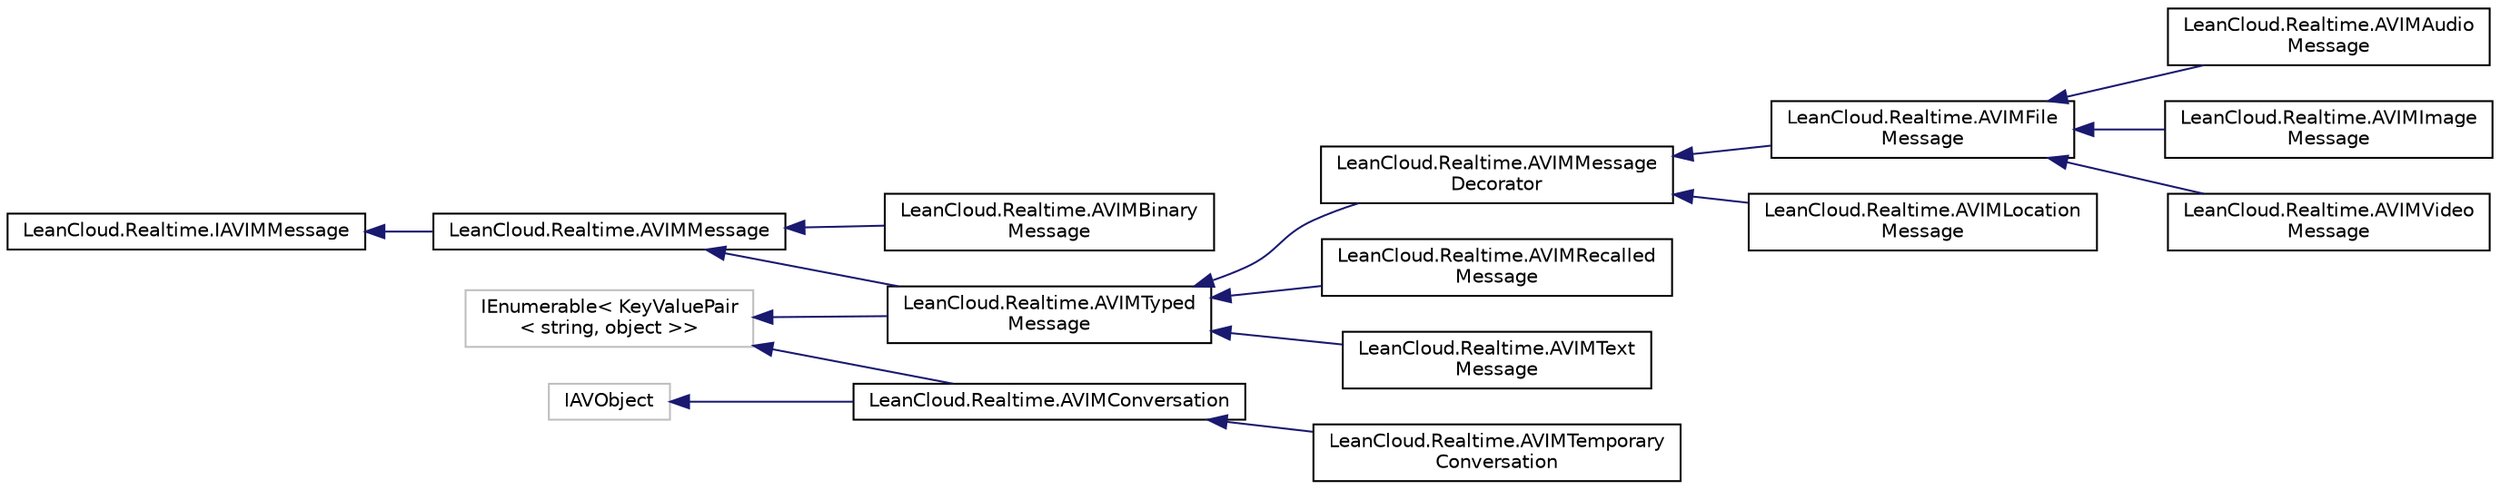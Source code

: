 digraph "Graphical Class Hierarchy"
{
  edge [fontname="Helvetica",fontsize="10",labelfontname="Helvetica",labelfontsize="10"];
  node [fontname="Helvetica",fontsize="10",shape=record];
  rankdir="LR";
  Node1 [label="LeanCloud.Realtime.IAVIMMessage",height=0.2,width=0.4,color="black", fillcolor="white", style="filled",URL="$interfaceLeanCloud_1_1Realtime_1_1IAVIMMessage.html",tooltip="消息接口 "];
  Node1 -> Node2 [dir="back",color="midnightblue",fontsize="10",style="solid",fontname="Helvetica"];
  Node2 [label="LeanCloud.Realtime.AVIMMessage",height=0.2,width=0.4,color="black", fillcolor="white", style="filled",URL="$classLeanCloud_1_1Realtime_1_1AVIMMessage.html",tooltip="实时消息的核心基类，它是 Json schema 消息的父类 "];
  Node2 -> Node3 [dir="back",color="midnightblue",fontsize="10",style="solid",fontname="Helvetica"];
  Node3 [label="LeanCloud.Realtime.AVIMBinary\lMessage",height=0.2,width=0.4,color="black", fillcolor="white", style="filled",URL="$classLeanCloud_1_1Realtime_1_1AVIMBinaryMessage.html",tooltip="基于二进制数据的消息类型，可以直接发送 Byte 数组 "];
  Node2 -> Node4 [dir="back",color="midnightblue",fontsize="10",style="solid",fontname="Helvetica"];
  Node4 [label="LeanCloud.Realtime.AVIMTyped\lMessage",height=0.2,width=0.4,color="black", fillcolor="white", style="filled",URL="$classLeanCloud_1_1Realtime_1_1AVIMTypedMessage.html"];
  Node4 -> Node5 [dir="back",color="midnightblue",fontsize="10",style="solid",fontname="Helvetica"];
  Node5 [label="LeanCloud.Realtime.AVIMMessage\lDecorator",height=0.2,width=0.4,color="black", fillcolor="white", style="filled",URL="$classLeanCloud_1_1Realtime_1_1AVIMMessageDecorator.html",tooltip="AVIMMessage decorator. "];
  Node5 -> Node6 [dir="back",color="midnightblue",fontsize="10",style="solid",fontname="Helvetica"];
  Node6 [label="LeanCloud.Realtime.AVIMFile\lMessage",height=0.2,width=0.4,color="black", fillcolor="white", style="filled",URL="$classLeanCloud_1_1Realtime_1_1AVIMFileMessage.html",tooltip="File message. "];
  Node6 -> Node7 [dir="back",color="midnightblue",fontsize="10",style="solid",fontname="Helvetica"];
  Node7 [label="LeanCloud.Realtime.AVIMAudio\lMessage",height=0.2,width=0.4,color="black", fillcolor="white", style="filled",URL="$classLeanCloud_1_1Realtime_1_1AVIMAudioMessage.html",tooltip="Audio message. "];
  Node6 -> Node8 [dir="back",color="midnightblue",fontsize="10",style="solid",fontname="Helvetica"];
  Node8 [label="LeanCloud.Realtime.AVIMImage\lMessage",height=0.2,width=0.4,color="black", fillcolor="white", style="filled",URL="$classLeanCloud_1_1Realtime_1_1AVIMImageMessage.html",tooltip="图像消息 "];
  Node6 -> Node9 [dir="back",color="midnightblue",fontsize="10",style="solid",fontname="Helvetica"];
  Node9 [label="LeanCloud.Realtime.AVIMVideo\lMessage",height=0.2,width=0.4,color="black", fillcolor="white", style="filled",URL="$classLeanCloud_1_1Realtime_1_1AVIMVideoMessage.html",tooltip="Video message. "];
  Node5 -> Node10 [dir="back",color="midnightblue",fontsize="10",style="solid",fontname="Helvetica"];
  Node10 [label="LeanCloud.Realtime.AVIMLocation\lMessage",height=0.2,width=0.4,color="black", fillcolor="white", style="filled",URL="$classLeanCloud_1_1Realtime_1_1AVIMLocationMessage.html",tooltip="Location message. "];
  Node4 -> Node11 [dir="back",color="midnightblue",fontsize="10",style="solid",fontname="Helvetica"];
  Node11 [label="LeanCloud.Realtime.AVIMRecalled\lMessage",height=0.2,width=0.4,color="black", fillcolor="white", style="filled",URL="$classLeanCloud_1_1Realtime_1_1AVIMRecalledMessage.html",tooltip="撤回消息 "];
  Node4 -> Node12 [dir="back",color="midnightblue",fontsize="10",style="solid",fontname="Helvetica"];
  Node12 [label="LeanCloud.Realtime.AVIMText\lMessage",height=0.2,width=0.4,color="black", fillcolor="white", style="filled",URL="$classLeanCloud_1_1Realtime_1_1AVIMTextMessage.html",tooltip="纯文本信息 "];
  Node13 [label="IAVObject",height=0.2,width=0.4,color="grey75", fillcolor="white", style="filled"];
  Node13 -> Node14 [dir="back",color="midnightblue",fontsize="10",style="solid",fontname="Helvetica"];
  Node14 [label="LeanCloud.Realtime.AVIMConversation",height=0.2,width=0.4,color="black", fillcolor="white", style="filled",URL="$classLeanCloud_1_1Realtime_1_1AVIMConversation.html",tooltip="对话 "];
  Node14 -> Node15 [dir="back",color="midnightblue",fontsize="10",style="solid",fontname="Helvetica"];
  Node15 [label="LeanCloud.Realtime.AVIMTemporary\lConversation",height=0.2,width=0.4,color="black", fillcolor="white", style="filled",URL="$classLeanCloud_1_1Realtime_1_1AVIMTemporaryConversation.html",tooltip="Temporary conversation. "];
  Node16 [label="IEnumerable\< KeyValuePair\l\< string, object \>\>",height=0.2,width=0.4,color="grey75", fillcolor="white", style="filled"];
  Node16 -> Node14 [dir="back",color="midnightblue",fontsize="10",style="solid",fontname="Helvetica"];
  Node16 -> Node4 [dir="back",color="midnightblue",fontsize="10",style="solid",fontname="Helvetica"];
}
